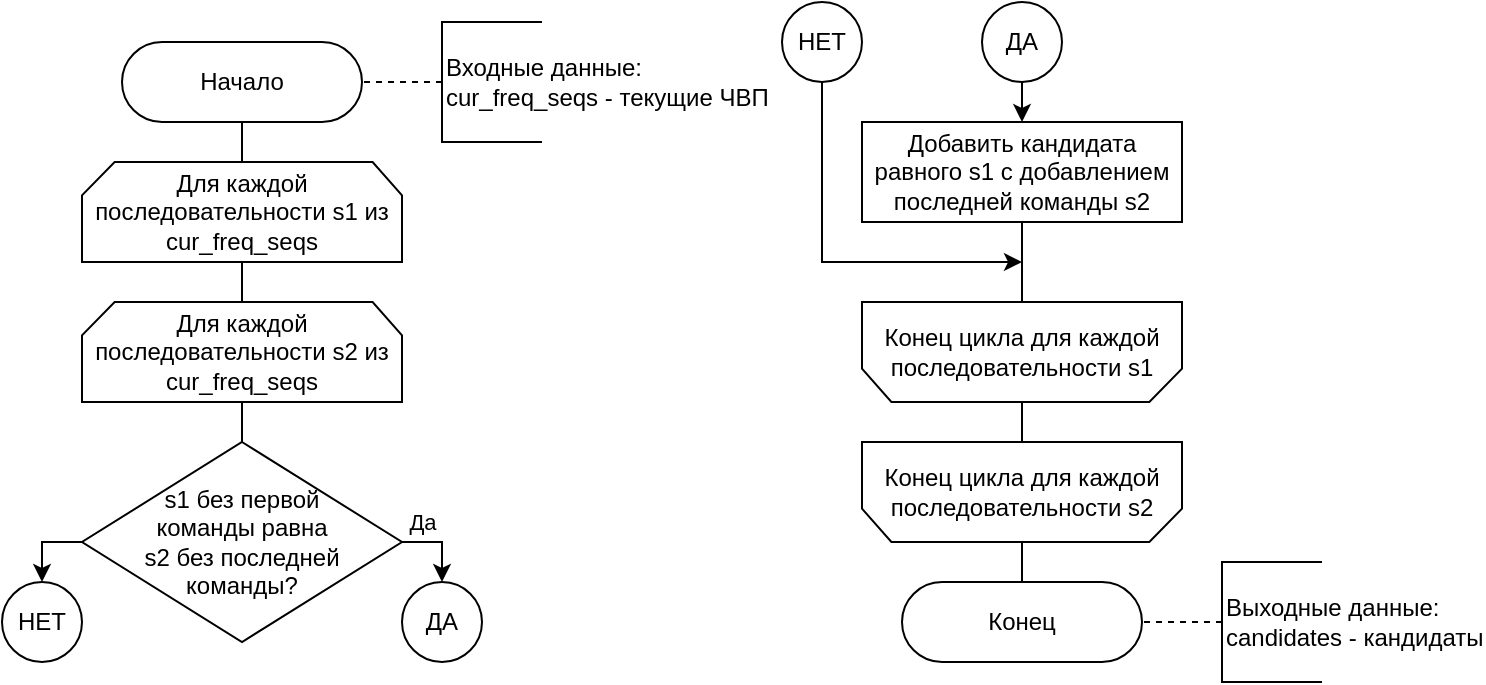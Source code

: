<mxfile version="21.3.2">
  <diagram name="Страница 1" id="dQDeROiv-mRfGGCN9qfB">
    <mxGraphModel dx="939" dy="594" grid="1" gridSize="10" guides="1" tooltips="1" connect="1" arrows="1" fold="1" page="0" pageScale="1" pageWidth="827" pageHeight="1169" math="0" shadow="0">
      <root>
        <mxCell id="0" />
        <mxCell id="1" parent="0" />
        <mxCell id="bljY8zBb96DphCMaAA2j-18" style="edgeStyle=orthogonalEdgeStyle;rounded=0;orthogonalLoop=1;jettySize=auto;html=1;endArrow=none;" parent="1" source="bljY8zBb96DphCMaAA2j-2" target="bljY8zBb96DphCMaAA2j-5" edge="1">
          <mxGeometry relative="1" as="geometry" />
        </mxCell>
        <mxCell id="bljY8zBb96DphCMaAA2j-2" value="Начало" style="rounded=1;whiteSpace=wrap;html=1;arcSize=50;" parent="1" vertex="1">
          <mxGeometry x="160" y="120" width="120" height="40" as="geometry" />
        </mxCell>
        <mxCell id="bljY8zBb96DphCMaAA2j-19" style="edgeStyle=orthogonalEdgeStyle;rounded=0;orthogonalLoop=1;jettySize=auto;html=1;endArrow=none;" parent="1" source="bljY8zBb96DphCMaAA2j-5" target="bljY8zBb96DphCMaAA2j-11" edge="1">
          <mxGeometry relative="1" as="geometry" />
        </mxCell>
        <mxCell id="bljY8zBb96DphCMaAA2j-5" value="Для каждой последовательности s1 из cur_freq_seqs" style="strokeWidth=1;html=1;shape=stencil(rZVNb4MwDIZ/Ta5VIFoFxynrTlUvPeycUndEhQQF2q7/vikuGh+DMa8SB/wa3gcbW2FClqkqgIXcqByYeGNhuLa28MJa57ryob9NMbHkGF4wjCMMVVlAUqF2Vk6rXQaYKStnj3DR++rhoE0KDl3FivFX/8z9EjKxxngTbU3ZybTy3kxp49/lX2jGFy+IuT5ijApPyKEC11G/y9ugwMJ3MimYR9oSSN2KGu5vpI+/kwIaaUXpXp8VzIRtCHXxBQ97uDiayduSeDG1OlIvm60jVDfCE9IrYwso5E4lx09nT2b/41cW6r7cg0STzu0ZWkPXm++pBjQOmTYthyj+r0OvgU+wWBIs+JMdKGVQ/kaS2RImhtbrg4mo1ZExEvJgHUzM10FnGZ4jY6M7MKhVPNdq4QY=);whiteSpace=wrap;" parent="1" vertex="1">
          <mxGeometry x="140" y="180" width="160" height="50" as="geometry" />
        </mxCell>
        <mxCell id="bljY8zBb96DphCMaAA2j-30" style="edgeStyle=orthogonalEdgeStyle;rounded=0;orthogonalLoop=1;jettySize=auto;html=1;endArrow=none;" parent="1" source="bljY8zBb96DphCMaAA2j-6" target="bljY8zBb96DphCMaAA2j-12" edge="1">
          <mxGeometry relative="1" as="geometry" />
        </mxCell>
        <mxCell id="bljY8zBb96DphCMaAA2j-6" value="Конец цикла для каждой последовательности s1" style="strokeWidth=1;html=1;shape=stencil(rZVNb4MwDIZ/Ta5VIFoFxynrTlUvPeycUndEhQQF2q7/vikuGh+DMa8SB/wa3gcbW2FClqkqgIXcqByYeGNhuLa28MJa57ryob9NMbHkGF4wjCMMVVlAUqF2Vk6rXQaYKStnj3DR++rhoE0KDl3FivFX/8z9EjKxxngTbU3ZybTy3kxp49/lX2jGFy+IuT5ijApPyKEC11G/y9ugwMJ3MimYR9oSSN2KGu5vpI+/kwIaaUXpXp8VzIRtCHXxBQ97uDiayduSeDG1OlIvm60jVDfCE9IrYwso5E4lx09nT2b/41cW6r7cg0STzu0ZWkPXm++pBjQOmTYthyj+r0OvgU+wWBIs+JMdKGVQ/kaS2RImhtbrg4mo1ZExEvJgHUzM10FnGZ4jY6M7MKhVPNdq4QY=);whiteSpace=wrap;direction=west;" parent="1" vertex="1">
          <mxGeometry x="530" y="250" width="160" height="50" as="geometry" />
        </mxCell>
        <mxCell id="88X7L_1Gqrcv3JaSEezl-3" style="edgeStyle=orthogonalEdgeStyle;rounded=0;orthogonalLoop=1;jettySize=auto;html=1;endArrow=none;" parent="1" source="bljY8zBb96DphCMaAA2j-9" target="bljY8zBb96DphCMaAA2j-6" edge="1">
          <mxGeometry relative="1" as="geometry" />
        </mxCell>
        <mxCell id="bljY8zBb96DphCMaAA2j-9" value="Добавить кандидата равного s1 с добавлением последней команды s2" style="rounded=0;whiteSpace=wrap;html=1;" parent="1" vertex="1">
          <mxGeometry x="530" y="160" width="160" height="50" as="geometry" />
        </mxCell>
        <mxCell id="hi4K05SOt2v-Cyp7nUVl-5" value="&lt;div&gt;Да&lt;/div&gt;" style="edgeStyle=orthogonalEdgeStyle;rounded=0;orthogonalLoop=1;jettySize=auto;html=1;exitX=1;exitY=0.5;exitDx=0;exitDy=0;entryX=0.5;entryY=0;entryDx=0;entryDy=0;" edge="1" parent="1" source="bljY8zBb96DphCMaAA2j-10" target="hi4K05SOt2v-Cyp7nUVl-1">
          <mxGeometry x="-0.5" y="10" relative="1" as="geometry">
            <mxPoint as="offset" />
          </mxGeometry>
        </mxCell>
        <mxCell id="hi4K05SOt2v-Cyp7nUVl-18" style="edgeStyle=orthogonalEdgeStyle;rounded=0;orthogonalLoop=1;jettySize=auto;html=1;exitX=0;exitY=0.5;exitDx=0;exitDy=0;entryX=0.5;entryY=0;entryDx=0;entryDy=0;" edge="1" parent="1" source="bljY8zBb96DphCMaAA2j-10" target="hi4K05SOt2v-Cyp7nUVl-2">
          <mxGeometry relative="1" as="geometry" />
        </mxCell>
        <mxCell id="bljY8zBb96DphCMaAA2j-10" value="&lt;div&gt;s1 без первой&lt;/div&gt;&lt;div&gt;команды равна&lt;/div&gt;&lt;div&gt;s2 без последней&lt;br&gt;команды?&lt;/div&gt;" style="rhombus;whiteSpace=wrap;html=1;" parent="1" vertex="1">
          <mxGeometry x="140" y="320" width="160" height="100" as="geometry" />
        </mxCell>
        <mxCell id="bljY8zBb96DphCMaAA2j-20" style="edgeStyle=orthogonalEdgeStyle;rounded=0;orthogonalLoop=1;jettySize=auto;html=1;endArrow=none;" parent="1" source="bljY8zBb96DphCMaAA2j-11" target="bljY8zBb96DphCMaAA2j-10" edge="1">
          <mxGeometry relative="1" as="geometry" />
        </mxCell>
        <mxCell id="bljY8zBb96DphCMaAA2j-11" value="Для каждой последовательности s2 из cur_freq_seqs" style="strokeWidth=1;html=1;shape=stencil(rZVNb4MwDIZ/Ta5VIFoFxynrTlUvPeycUndEhQQF2q7/vikuGh+DMa8SB/wa3gcbW2FClqkqgIXcqByYeGNhuLa28MJa57ryob9NMbHkGF4wjCMMVVlAUqF2Vk6rXQaYKStnj3DR++rhoE0KDl3FivFX/8z9EjKxxngTbU3ZybTy3kxp49/lX2jGFy+IuT5ijApPyKEC11G/y9ugwMJ3MimYR9oSSN2KGu5vpI+/kwIaaUXpXp8VzIRtCHXxBQ97uDiayduSeDG1OlIvm60jVDfCE9IrYwso5E4lx09nT2b/41cW6r7cg0STzu0ZWkPXm++pBjQOmTYthyj+r0OvgU+wWBIs+JMdKGVQ/kaS2RImhtbrg4mo1ZExEvJgHUzM10FnGZ4jY6M7MKhVPNdq4QY=);whiteSpace=wrap;" parent="1" vertex="1">
          <mxGeometry x="140" y="250" width="160" height="50" as="geometry" />
        </mxCell>
        <mxCell id="bljY8zBb96DphCMaAA2j-31" style="edgeStyle=orthogonalEdgeStyle;rounded=0;orthogonalLoop=1;jettySize=auto;html=1;endArrow=none;" parent="1" source="bljY8zBb96DphCMaAA2j-12" target="bljY8zBb96DphCMaAA2j-15" edge="1">
          <mxGeometry relative="1" as="geometry" />
        </mxCell>
        <mxCell id="bljY8zBb96DphCMaAA2j-12" value="Конец цикла для каждой последовательности s2" style="strokeWidth=1;html=1;shape=stencil(rZVNb4MwDIZ/Ta5VIFoFxynrTlUvPeycUndEhQQF2q7/vikuGh+DMa8SB/wa3gcbW2FClqkqgIXcqByYeGNhuLa28MJa57ryob9NMbHkGF4wjCMMVVlAUqF2Vk6rXQaYKStnj3DR++rhoE0KDl3FivFX/8z9EjKxxngTbU3ZybTy3kxp49/lX2jGFy+IuT5ijApPyKEC11G/y9ugwMJ3MimYR9oSSN2KGu5vpI+/kwIaaUXpXp8VzIRtCHXxBQ97uDiayduSeDG1OlIvm60jVDfCE9IrYwso5E4lx09nT2b/41cW6r7cg0STzu0ZWkPXm++pBjQOmTYthyj+r0OvgU+wWBIs+JMdKGVQ/kaS2RImhtbrg4mo1ZExEvJgHUzM10FnGZ4jY6M7MKhVPNdq4QY=);whiteSpace=wrap;direction=west;" parent="1" vertex="1">
          <mxGeometry x="530" y="320" width="160" height="50" as="geometry" />
        </mxCell>
        <mxCell id="bljY8zBb96DphCMaAA2j-15" value="Конец" style="rounded=1;whiteSpace=wrap;html=1;arcSize=50;" parent="1" vertex="1">
          <mxGeometry x="550" y="390" width="120" height="40" as="geometry" />
        </mxCell>
        <mxCell id="bljY8zBb96DphCMaAA2j-32" value="&lt;div&gt;Входные данные:&lt;/div&gt;&lt;div&gt;cur_freq_seqs - текущие ЧВП&lt;br&gt;&lt;/div&gt;" style="strokeWidth=1;html=1;shape=mxgraph.flowchart.annotation_1;align=left;pointerEvents=1;" parent="1" vertex="1">
          <mxGeometry x="320" y="110" width="50" height="60" as="geometry" />
        </mxCell>
        <mxCell id="bljY8zBb96DphCMaAA2j-33" value="" style="endArrow=none;dashed=1;html=1;exitX=0;exitY=0.5;exitDx=0;exitDy=0;exitPerimeter=0;" parent="1" source="bljY8zBb96DphCMaAA2j-32" target="bljY8zBb96DphCMaAA2j-2" edge="1">
          <mxGeometry width="50" height="50" relative="1" as="geometry">
            <mxPoint x="354" y="-200" as="sourcePoint" />
            <mxPoint x="320" y="170" as="targetPoint" />
          </mxGeometry>
        </mxCell>
        <mxCell id="W-1J5PYflbQIXq2F-WXP-4" value="&lt;div&gt;Выходные данные:&lt;/div&gt;&lt;div&gt;candidates - кандидаты&lt;br&gt;&lt;/div&gt;" style="strokeWidth=1;html=1;shape=mxgraph.flowchart.annotation_1;align=left;pointerEvents=1;" parent="1" vertex="1">
          <mxGeometry x="710" y="380" width="50" height="60" as="geometry" />
        </mxCell>
        <mxCell id="W-1J5PYflbQIXq2F-WXP-5" value="" style="endArrow=none;dashed=1;html=1;exitX=0;exitY=0.5;exitDx=0;exitDy=0;exitPerimeter=0;entryX=1;entryY=0.5;entryDx=0;entryDy=0;" parent="1" source="W-1J5PYflbQIXq2F-WXP-4" target="bljY8zBb96DphCMaAA2j-15" edge="1">
          <mxGeometry width="50" height="50" relative="1" as="geometry">
            <mxPoint x="744" y="70" as="sourcePoint" />
            <mxPoint x="660" y="410" as="targetPoint" />
          </mxGeometry>
        </mxCell>
        <mxCell id="hi4K05SOt2v-Cyp7nUVl-1" value="ДА" style="ellipse;whiteSpace=wrap;html=1;aspect=fixed;" vertex="1" parent="1">
          <mxGeometry x="300" y="390" width="40" height="40" as="geometry" />
        </mxCell>
        <mxCell id="hi4K05SOt2v-Cyp7nUVl-2" value="НЕТ" style="ellipse;whiteSpace=wrap;html=1;aspect=fixed;" vertex="1" parent="1">
          <mxGeometry x="100" y="390" width="40" height="40" as="geometry" />
        </mxCell>
        <mxCell id="hi4K05SOt2v-Cyp7nUVl-8" style="edgeStyle=orthogonalEdgeStyle;rounded=0;orthogonalLoop=1;jettySize=auto;html=1;exitX=0.5;exitY=1;exitDx=0;exitDy=0;entryX=0.5;entryY=0;entryDx=0;entryDy=0;" edge="1" parent="1" source="hi4K05SOt2v-Cyp7nUVl-7" target="bljY8zBb96DphCMaAA2j-9">
          <mxGeometry relative="1" as="geometry" />
        </mxCell>
        <mxCell id="hi4K05SOt2v-Cyp7nUVl-7" value="ДА" style="ellipse;whiteSpace=wrap;html=1;aspect=fixed;" vertex="1" parent="1">
          <mxGeometry x="590" y="100" width="40" height="40" as="geometry" />
        </mxCell>
        <mxCell id="hi4K05SOt2v-Cyp7nUVl-17" style="edgeStyle=orthogonalEdgeStyle;rounded=0;orthogonalLoop=1;jettySize=auto;html=1;exitX=0.5;exitY=1;exitDx=0;exitDy=0;" edge="1" parent="1" source="hi4K05SOt2v-Cyp7nUVl-9">
          <mxGeometry relative="1" as="geometry">
            <mxPoint x="610" y="230" as="targetPoint" />
            <Array as="points">
              <mxPoint x="510" y="230" />
            </Array>
          </mxGeometry>
        </mxCell>
        <mxCell id="hi4K05SOt2v-Cyp7nUVl-9" value="НЕТ" style="ellipse;whiteSpace=wrap;html=1;aspect=fixed;" vertex="1" parent="1">
          <mxGeometry x="490" y="100" width="40" height="40" as="geometry" />
        </mxCell>
      </root>
    </mxGraphModel>
  </diagram>
</mxfile>
